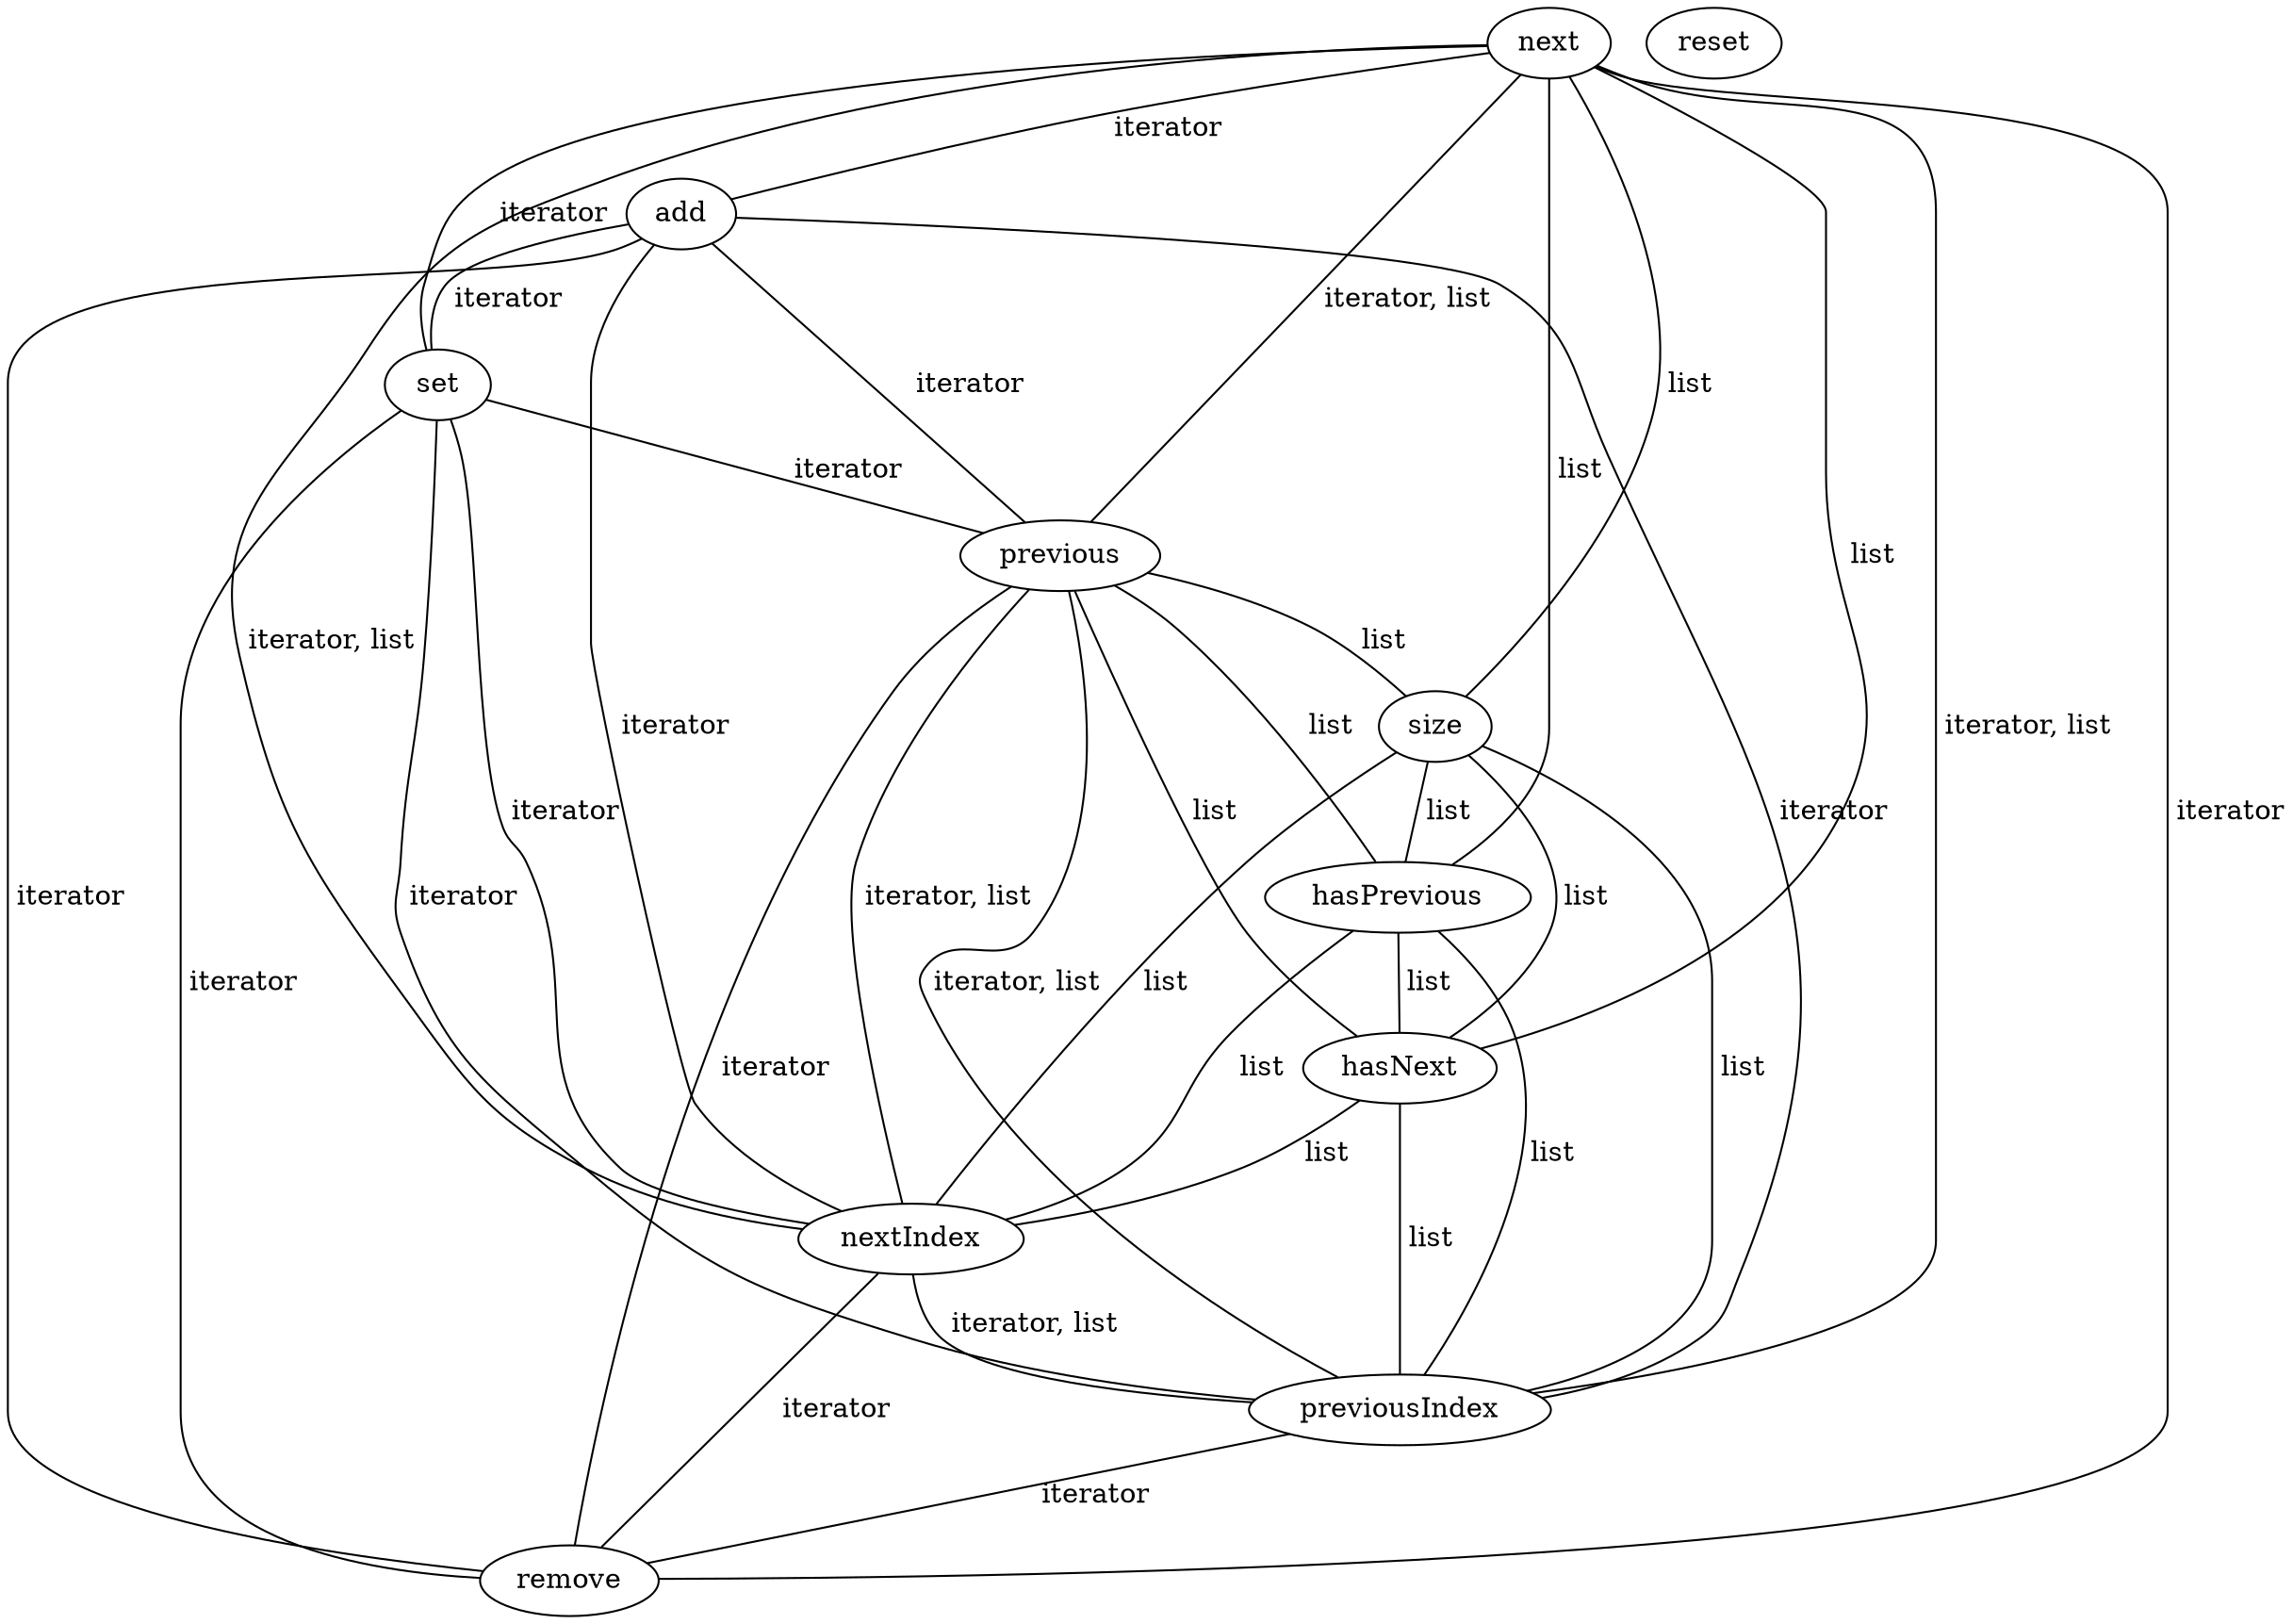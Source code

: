 digraph G {
next;
add;
set;
previous;
size;
hasPrevious;
reset;
hasNext;
nextIndex;
previousIndex;
remove;
next -> add [label=" iterator", dir=none];
next -> set [label=" iterator", dir=none];
next -> previous [label=" iterator, list", dir=none];
next -> size [label=" list", dir=none];
next -> hasPrevious [label=" list", dir=none];
next -> hasNext [label=" list", dir=none];
next -> nextIndex [label=" iterator, list", dir=none];
next -> previousIndex [label=" iterator, list", dir=none];
next -> remove [label=" iterator", dir=none];
add -> set [label=" iterator", dir=none];
add -> previous [label=" iterator", dir=none];
add -> nextIndex [label=" iterator", dir=none];
add -> previousIndex [label=" iterator", dir=none];
add -> remove [label=" iterator", dir=none];
set -> previous [label=" iterator", dir=none];
set -> nextIndex [label=" iterator", dir=none];
set -> previousIndex [label=" iterator", dir=none];
set -> remove [label=" iterator", dir=none];
previous -> size [label=" list", dir=none];
previous -> hasPrevious [label=" list", dir=none];
previous -> hasNext [label=" list", dir=none];
previous -> nextIndex [label=" iterator, list", dir=none];
previous -> previousIndex [label=" iterator, list", dir=none];
previous -> remove [label=" iterator", dir=none];
size -> hasPrevious [label=" list", dir=none];
size -> hasNext [label=" list", dir=none];
size -> nextIndex [label=" list", dir=none];
size -> previousIndex [label=" list", dir=none];
hasPrevious -> hasNext [label=" list", dir=none];
hasPrevious -> nextIndex [label=" list", dir=none];
hasPrevious -> previousIndex [label=" list", dir=none];
hasNext -> nextIndex [label=" list", dir=none];
hasNext -> previousIndex [label=" list", dir=none];
nextIndex -> previousIndex [label=" iterator, list", dir=none];
nextIndex -> remove [label=" iterator", dir=none];
previousIndex -> remove [label=" iterator", dir=none];
}